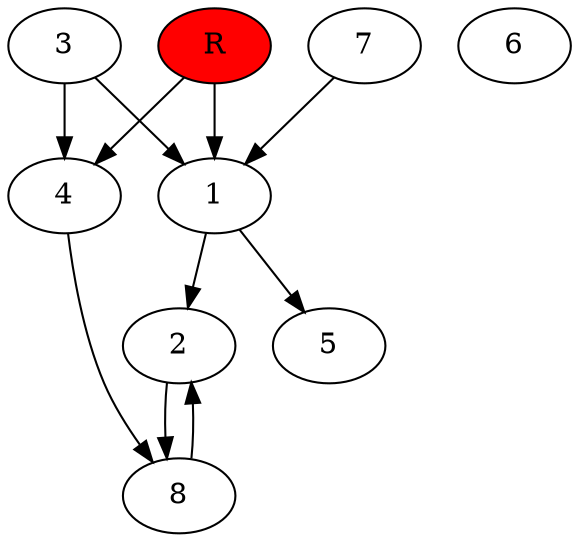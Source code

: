 digraph prb12554 {
	1
	2
	3
	4
	5
	6
	7
	8
	R [fillcolor="#ff0000" style=filled]
	1 -> 2
	1 -> 5
	2 -> 8
	3 -> 1
	3 -> 4
	4 -> 8
	7 -> 1
	8 -> 2
	R -> 1
	R -> 4
}
